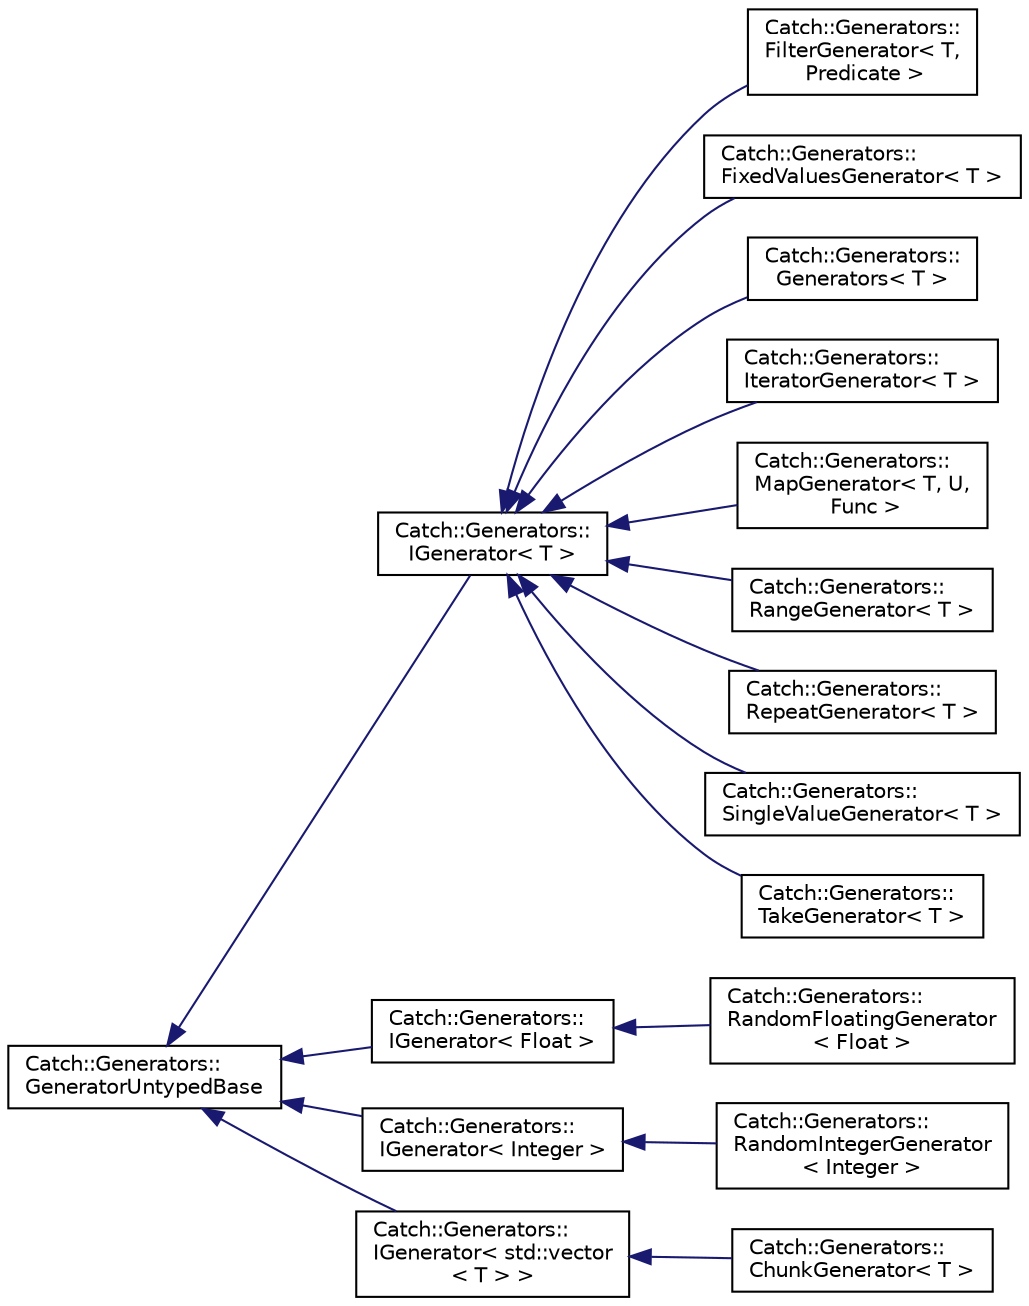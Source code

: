 digraph "Graphical Class Hierarchy"
{
 // LATEX_PDF_SIZE
  edge [fontname="Helvetica",fontsize="10",labelfontname="Helvetica",labelfontsize="10"];
  node [fontname="Helvetica",fontsize="10",shape=record];
  rankdir="LR";
  Node0 [label="Catch::Generators::\lGeneratorUntypedBase",height=0.2,width=0.4,color="black", fillcolor="white", style="filled",URL="$classCatch_1_1Generators_1_1GeneratorUntypedBase.html",tooltip=" "];
  Node0 -> Node1 [dir="back",color="midnightblue",fontsize="10",style="solid",fontname="Helvetica"];
  Node1 [label="Catch::Generators::\lIGenerator\< T \>",height=0.2,width=0.4,color="black", fillcolor="white", style="filled",URL="$structCatch_1_1Generators_1_1IGenerator.html",tooltip=" "];
  Node1 -> Node2 [dir="back",color="midnightblue",fontsize="10",style="solid",fontname="Helvetica"];
  Node2 [label="Catch::Generators::\lFilterGenerator\< T,\l Predicate \>",height=0.2,width=0.4,color="black", fillcolor="white", style="filled",URL="$classCatch_1_1Generators_1_1FilterGenerator.html",tooltip=" "];
  Node1 -> Node3 [dir="back",color="midnightblue",fontsize="10",style="solid",fontname="Helvetica"];
  Node3 [label="Catch::Generators::\lFixedValuesGenerator\< T \>",height=0.2,width=0.4,color="black", fillcolor="white", style="filled",URL="$classCatch_1_1Generators_1_1FixedValuesGenerator.html",tooltip=" "];
  Node1 -> Node4 [dir="back",color="midnightblue",fontsize="10",style="solid",fontname="Helvetica"];
  Node4 [label="Catch::Generators::\lGenerators\< T \>",height=0.2,width=0.4,color="black", fillcolor="white", style="filled",URL="$classCatch_1_1Generators_1_1Generators.html",tooltip=" "];
  Node1 -> Node5 [dir="back",color="midnightblue",fontsize="10",style="solid",fontname="Helvetica"];
  Node5 [label="Catch::Generators::\lIteratorGenerator\< T \>",height=0.2,width=0.4,color="black", fillcolor="white", style="filled",URL="$classCatch_1_1Generators_1_1IteratorGenerator.html",tooltip=" "];
  Node1 -> Node6 [dir="back",color="midnightblue",fontsize="10",style="solid",fontname="Helvetica"];
  Node6 [label="Catch::Generators::\lMapGenerator\< T, U,\l Func \>",height=0.2,width=0.4,color="black", fillcolor="white", style="filled",URL="$classCatch_1_1Generators_1_1MapGenerator.html",tooltip=" "];
  Node1 -> Node7 [dir="back",color="midnightblue",fontsize="10",style="solid",fontname="Helvetica"];
  Node7 [label="Catch::Generators::\lRangeGenerator\< T \>",height=0.2,width=0.4,color="black", fillcolor="white", style="filled",URL="$classCatch_1_1Generators_1_1RangeGenerator.html",tooltip=" "];
  Node1 -> Node8 [dir="back",color="midnightblue",fontsize="10",style="solid",fontname="Helvetica"];
  Node8 [label="Catch::Generators::\lRepeatGenerator\< T \>",height=0.2,width=0.4,color="black", fillcolor="white", style="filled",URL="$classCatch_1_1Generators_1_1RepeatGenerator.html",tooltip=" "];
  Node1 -> Node9 [dir="back",color="midnightblue",fontsize="10",style="solid",fontname="Helvetica"];
  Node9 [label="Catch::Generators::\lSingleValueGenerator\< T \>",height=0.2,width=0.4,color="black", fillcolor="white", style="filled",URL="$classCatch_1_1Generators_1_1SingleValueGenerator.html",tooltip=" "];
  Node1 -> Node10 [dir="back",color="midnightblue",fontsize="10",style="solid",fontname="Helvetica"];
  Node10 [label="Catch::Generators::\lTakeGenerator\< T \>",height=0.2,width=0.4,color="black", fillcolor="white", style="filled",URL="$classCatch_1_1Generators_1_1TakeGenerator.html",tooltip=" "];
  Node0 -> Node11 [dir="back",color="midnightblue",fontsize="10",style="solid",fontname="Helvetica"];
  Node11 [label="Catch::Generators::\lIGenerator\< Float \>",height=0.2,width=0.4,color="black", fillcolor="white", style="filled",URL="$structCatch_1_1Generators_1_1IGenerator.html",tooltip=" "];
  Node11 -> Node12 [dir="back",color="midnightblue",fontsize="10",style="solid",fontname="Helvetica"];
  Node12 [label="Catch::Generators::\lRandomFloatingGenerator\l\< Float \>",height=0.2,width=0.4,color="black", fillcolor="white", style="filled",URL="$classCatch_1_1Generators_1_1RandomFloatingGenerator.html",tooltip=" "];
  Node0 -> Node13 [dir="back",color="midnightblue",fontsize="10",style="solid",fontname="Helvetica"];
  Node13 [label="Catch::Generators::\lIGenerator\< Integer \>",height=0.2,width=0.4,color="black", fillcolor="white", style="filled",URL="$structCatch_1_1Generators_1_1IGenerator.html",tooltip=" "];
  Node13 -> Node14 [dir="back",color="midnightblue",fontsize="10",style="solid",fontname="Helvetica"];
  Node14 [label="Catch::Generators::\lRandomIntegerGenerator\l\< Integer \>",height=0.2,width=0.4,color="black", fillcolor="white", style="filled",URL="$classCatch_1_1Generators_1_1RandomIntegerGenerator.html",tooltip=" "];
  Node0 -> Node15 [dir="back",color="midnightblue",fontsize="10",style="solid",fontname="Helvetica"];
  Node15 [label="Catch::Generators::\lIGenerator\< std::vector\l\< T \> \>",height=0.2,width=0.4,color="black", fillcolor="white", style="filled",URL="$structCatch_1_1Generators_1_1IGenerator.html",tooltip=" "];
  Node15 -> Node16 [dir="back",color="midnightblue",fontsize="10",style="solid",fontname="Helvetica"];
  Node16 [label="Catch::Generators::\lChunkGenerator\< T \>",height=0.2,width=0.4,color="black", fillcolor="white", style="filled",URL="$classCatch_1_1Generators_1_1ChunkGenerator.html",tooltip=" "];
}
